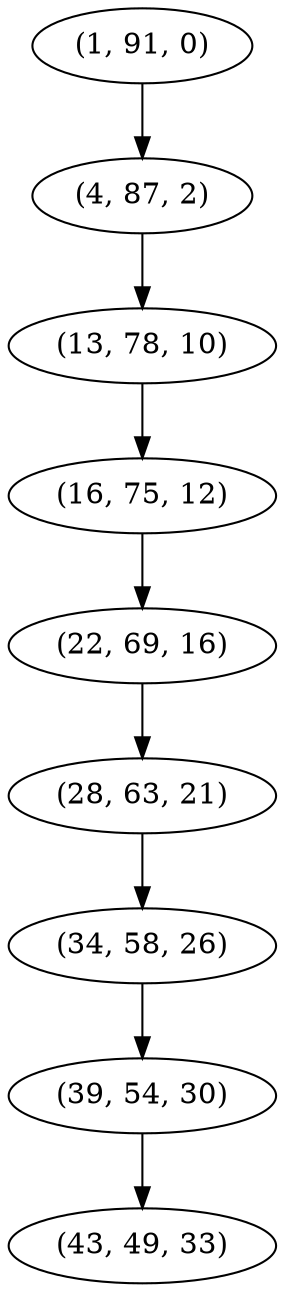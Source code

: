 digraph tree {
    "(1, 91, 0)";
    "(4, 87, 2)";
    "(13, 78, 10)";
    "(16, 75, 12)";
    "(22, 69, 16)";
    "(28, 63, 21)";
    "(34, 58, 26)";
    "(39, 54, 30)";
    "(43, 49, 33)";
    "(1, 91, 0)" -> "(4, 87, 2)";
    "(4, 87, 2)" -> "(13, 78, 10)";
    "(13, 78, 10)" -> "(16, 75, 12)";
    "(16, 75, 12)" -> "(22, 69, 16)";
    "(22, 69, 16)" -> "(28, 63, 21)";
    "(28, 63, 21)" -> "(34, 58, 26)";
    "(34, 58, 26)" -> "(39, 54, 30)";
    "(39, 54, 30)" -> "(43, 49, 33)";
}
